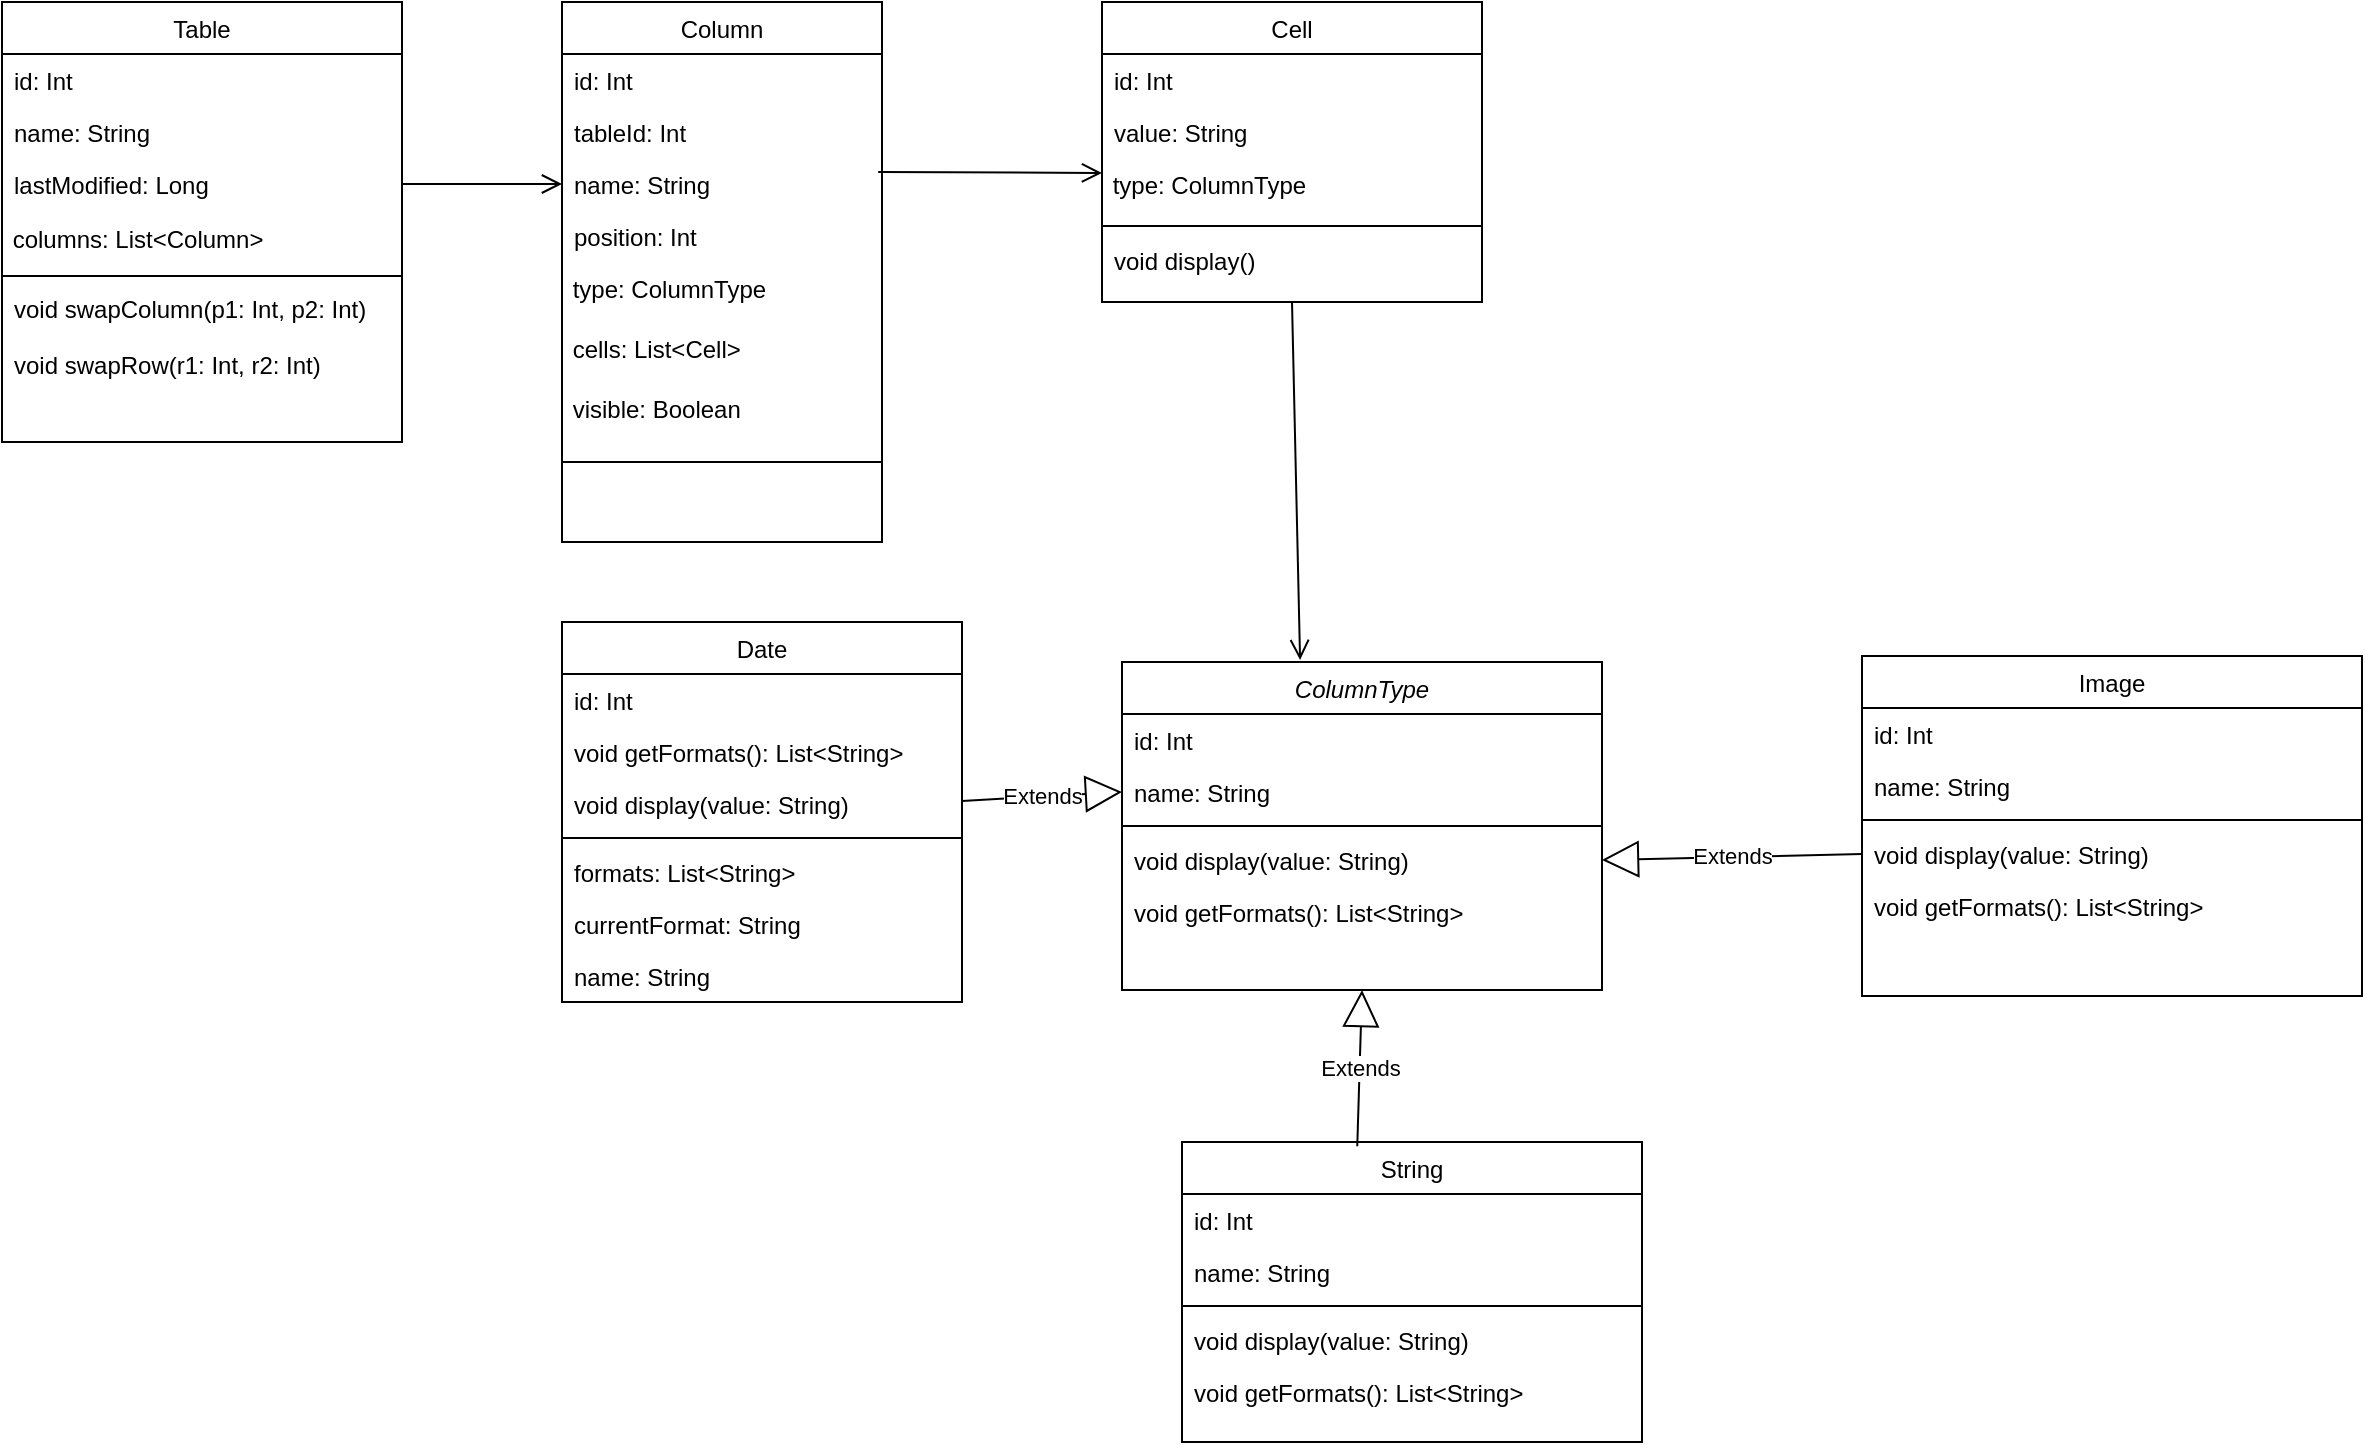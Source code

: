 <mxfile version="24.8.3">
  <diagram id="C5RBs43oDa-KdzZeNtuy" name="Page-1">
    <mxGraphModel dx="1434" dy="772" grid="1" gridSize="10" guides="1" tooltips="1" connect="1" arrows="1" fold="1" page="1" pageScale="1" pageWidth="827" pageHeight="1169" math="0" shadow="0">
      <root>
        <mxCell id="WIyWlLk6GJQsqaUBKTNV-0" />
        <mxCell id="WIyWlLk6GJQsqaUBKTNV-1" parent="WIyWlLk6GJQsqaUBKTNV-0" />
        <mxCell id="zkfFHV4jXpPFQw0GAbJ--0" value="Table" style="swimlane;fontStyle=0;align=center;verticalAlign=top;childLayout=stackLayout;horizontal=1;startSize=26;horizontalStack=0;resizeParent=1;resizeLast=0;collapsible=1;marginBottom=0;rounded=0;shadow=0;strokeWidth=1;" parent="WIyWlLk6GJQsqaUBKTNV-1" vertex="1">
          <mxGeometry x="10" y="40" width="200" height="220" as="geometry">
            <mxRectangle x="230" y="140" width="160" height="26" as="alternateBounds" />
          </mxGeometry>
        </mxCell>
        <mxCell id="zkfFHV4jXpPFQw0GAbJ--3" value="id: Int" style="text;align=left;verticalAlign=top;spacingLeft=4;spacingRight=4;overflow=hidden;rotatable=0;points=[[0,0.5],[1,0.5]];portConstraint=eastwest;rounded=0;shadow=0;html=0;" parent="zkfFHV4jXpPFQw0GAbJ--0" vertex="1">
          <mxGeometry y="26" width="200" height="26" as="geometry" />
        </mxCell>
        <mxCell id="zkfFHV4jXpPFQw0GAbJ--1" value="name: String" style="text;align=left;verticalAlign=top;spacingLeft=4;spacingRight=4;overflow=hidden;rotatable=0;points=[[0,0.5],[1,0.5]];portConstraint=eastwest;" parent="zkfFHV4jXpPFQw0GAbJ--0" vertex="1">
          <mxGeometry y="52" width="200" height="26" as="geometry" />
        </mxCell>
        <mxCell id="zkfFHV4jXpPFQw0GAbJ--2" value="lastModified: Long" style="text;align=left;verticalAlign=top;spacingLeft=4;spacingRight=4;overflow=hidden;rotatable=0;points=[[0,0.5],[1,0.5]];portConstraint=eastwest;rounded=0;shadow=0;html=0;" parent="zkfFHV4jXpPFQw0GAbJ--0" vertex="1">
          <mxGeometry y="78" width="200" height="26" as="geometry" />
        </mxCell>
        <mxCell id="m5RZ7wVdBZy62QuCNw8H-4" value="&amp;nbsp;columns: List&amp;lt;Column&amp;gt;" style="text;strokeColor=none;align=left;fillColor=none;html=1;verticalAlign=middle;whiteSpace=wrap;rounded=0;" vertex="1" parent="zkfFHV4jXpPFQw0GAbJ--0">
          <mxGeometry y="104" width="200" height="30" as="geometry" />
        </mxCell>
        <mxCell id="zkfFHV4jXpPFQw0GAbJ--4" value="" style="line;html=1;strokeWidth=1;align=left;verticalAlign=middle;spacingTop=-1;spacingLeft=3;spacingRight=3;rotatable=0;labelPosition=right;points=[];portConstraint=eastwest;" parent="zkfFHV4jXpPFQw0GAbJ--0" vertex="1">
          <mxGeometry y="134" width="200" height="6" as="geometry" />
        </mxCell>
        <mxCell id="m5RZ7wVdBZy62QuCNw8H-51" value="void swapColumn(p1: Int, p2: Int)" style="text;align=left;verticalAlign=top;spacingLeft=4;spacingRight=4;overflow=hidden;rotatable=0;points=[[0,0.5],[1,0.5]];portConstraint=eastwest;rounded=0;shadow=0;html=0;" vertex="1" parent="zkfFHV4jXpPFQw0GAbJ--0">
          <mxGeometry y="140" width="200" height="28" as="geometry" />
        </mxCell>
        <mxCell id="m5RZ7wVdBZy62QuCNw8H-52" value="void swapRow(r1: Int, r2: Int)" style="text;align=left;verticalAlign=top;spacingLeft=4;spacingRight=4;overflow=hidden;rotatable=0;points=[[0,0.5],[1,0.5]];portConstraint=eastwest;rounded=0;shadow=0;html=0;" vertex="1" parent="zkfFHV4jXpPFQw0GAbJ--0">
          <mxGeometry y="168" width="200" height="28" as="geometry" />
        </mxCell>
        <mxCell id="zkfFHV4jXpPFQw0GAbJ--6" value="Cell" style="swimlane;fontStyle=0;align=center;verticalAlign=top;childLayout=stackLayout;horizontal=1;startSize=26;horizontalStack=0;resizeParent=1;resizeLast=0;collapsible=1;marginBottom=0;rounded=0;shadow=0;strokeWidth=1;" parent="WIyWlLk6GJQsqaUBKTNV-1" vertex="1">
          <mxGeometry x="560" y="40" width="190" height="150" as="geometry">
            <mxRectangle x="130" y="380" width="160" height="26" as="alternateBounds" />
          </mxGeometry>
        </mxCell>
        <mxCell id="zkfFHV4jXpPFQw0GAbJ--7" value="id: Int" style="text;align=left;verticalAlign=top;spacingLeft=4;spacingRight=4;overflow=hidden;rotatable=0;points=[[0,0.5],[1,0.5]];portConstraint=eastwest;" parent="zkfFHV4jXpPFQw0GAbJ--6" vertex="1">
          <mxGeometry y="26" width="190" height="26" as="geometry" />
        </mxCell>
        <mxCell id="zkfFHV4jXpPFQw0GAbJ--8" value="value: String" style="text;align=left;verticalAlign=top;spacingLeft=4;spacingRight=4;overflow=hidden;rotatable=0;points=[[0,0.5],[1,0.5]];portConstraint=eastwest;rounded=0;shadow=0;html=0;" parent="zkfFHV4jXpPFQw0GAbJ--6" vertex="1">
          <mxGeometry y="52" width="190" height="26" as="geometry" />
        </mxCell>
        <mxCell id="m5RZ7wVdBZy62QuCNw8H-49" value="&amp;nbsp;type: ColumnType" style="text;strokeColor=none;align=left;fillColor=none;html=1;verticalAlign=top;whiteSpace=wrap;rounded=0;spacingRight=4;" vertex="1" parent="zkfFHV4jXpPFQw0GAbJ--6">
          <mxGeometry y="78" width="190" height="30" as="geometry" />
        </mxCell>
        <mxCell id="zkfFHV4jXpPFQw0GAbJ--9" value="" style="line;html=1;strokeWidth=1;align=left;verticalAlign=middle;spacingTop=-1;spacingLeft=3;spacingRight=3;rotatable=0;labelPosition=right;points=[];portConstraint=eastwest;" parent="zkfFHV4jXpPFQw0GAbJ--6" vertex="1">
          <mxGeometry y="108" width="190" height="8" as="geometry" />
        </mxCell>
        <mxCell id="m5RZ7wVdBZy62QuCNw8H-7" value="void display()" style="text;align=left;verticalAlign=top;spacingLeft=4;spacingRight=4;overflow=hidden;rotatable=0;points=[[0,0.5],[1,0.5]];portConstraint=eastwest;rounded=0;shadow=0;html=0;" vertex="1" parent="zkfFHV4jXpPFQw0GAbJ--6">
          <mxGeometry y="116" width="190" height="28" as="geometry" />
        </mxCell>
        <mxCell id="zkfFHV4jXpPFQw0GAbJ--17" value="Column" style="swimlane;fontStyle=0;align=center;verticalAlign=top;childLayout=stackLayout;horizontal=1;startSize=26;horizontalStack=0;resizeParent=1;resizeLast=0;collapsible=1;marginBottom=0;rounded=0;shadow=0;strokeWidth=1;" parent="WIyWlLk6GJQsqaUBKTNV-1" vertex="1">
          <mxGeometry x="290" y="40" width="160" height="270" as="geometry">
            <mxRectangle x="550" y="140" width="160" height="26" as="alternateBounds" />
          </mxGeometry>
        </mxCell>
        <mxCell id="zkfFHV4jXpPFQw0GAbJ--18" value="id: Int" style="text;align=left;verticalAlign=top;spacingLeft=4;spacingRight=4;overflow=hidden;rotatable=0;points=[[0,0.5],[1,0.5]];portConstraint=eastwest;" parent="zkfFHV4jXpPFQw0GAbJ--17" vertex="1">
          <mxGeometry y="26" width="160" height="26" as="geometry" />
        </mxCell>
        <mxCell id="zkfFHV4jXpPFQw0GAbJ--19" value="tableId: Int" style="text;align=left;verticalAlign=top;spacingLeft=4;spacingRight=4;overflow=hidden;rotatable=0;points=[[0,0.5],[1,0.5]];portConstraint=eastwest;rounded=0;shadow=0;html=0;" parent="zkfFHV4jXpPFQw0GAbJ--17" vertex="1">
          <mxGeometry y="52" width="160" height="26" as="geometry" />
        </mxCell>
        <mxCell id="zkfFHV4jXpPFQw0GAbJ--20" value="name: String" style="text;align=left;verticalAlign=top;spacingLeft=4;spacingRight=4;overflow=hidden;rotatable=0;points=[[0,0.5],[1,0.5]];portConstraint=eastwest;rounded=0;shadow=0;html=0;" parent="zkfFHV4jXpPFQw0GAbJ--17" vertex="1">
          <mxGeometry y="78" width="160" height="26" as="geometry" />
        </mxCell>
        <mxCell id="zkfFHV4jXpPFQw0GAbJ--21" value="position: Int" style="text;align=left;verticalAlign=top;spacingLeft=4;spacingRight=4;overflow=hidden;rotatable=0;points=[[0,0.5],[1,0.5]];portConstraint=eastwest;rounded=0;shadow=0;html=0;" parent="zkfFHV4jXpPFQw0GAbJ--17" vertex="1">
          <mxGeometry y="104" width="160" height="26" as="geometry" />
        </mxCell>
        <mxCell id="m5RZ7wVdBZy62QuCNw8H-2" value="&amp;nbsp;type: ColumnType" style="text;strokeColor=none;align=left;fillColor=none;html=1;verticalAlign=top;whiteSpace=wrap;rounded=0;spacingRight=4;" vertex="1" parent="zkfFHV4jXpPFQw0GAbJ--17">
          <mxGeometry y="130" width="160" height="30" as="geometry" />
        </mxCell>
        <mxCell id="m5RZ7wVdBZy62QuCNw8H-6" value="&amp;nbsp;cells: List&amp;lt;Cell&amp;gt;" style="text;strokeColor=none;align=left;fillColor=none;html=1;verticalAlign=top;whiteSpace=wrap;rounded=0;spacingRight=4;" vertex="1" parent="zkfFHV4jXpPFQw0GAbJ--17">
          <mxGeometry y="160" width="160" height="30" as="geometry" />
        </mxCell>
        <mxCell id="m5RZ7wVdBZy62QuCNw8H-44" value="&amp;nbsp;visible: Boolean" style="text;strokeColor=none;align=left;fillColor=none;html=1;verticalAlign=top;whiteSpace=wrap;rounded=0;spacingRight=4;" vertex="1" parent="zkfFHV4jXpPFQw0GAbJ--17">
          <mxGeometry y="190" width="160" height="30" as="geometry" />
        </mxCell>
        <mxCell id="zkfFHV4jXpPFQw0GAbJ--23" value="" style="line;html=1;strokeWidth=1;align=left;verticalAlign=middle;spacingTop=-1;spacingLeft=3;spacingRight=3;rotatable=0;labelPosition=right;points=[];portConstraint=eastwest;" parent="zkfFHV4jXpPFQw0GAbJ--17" vertex="1">
          <mxGeometry y="220" width="160" height="20" as="geometry" />
        </mxCell>
        <mxCell id="m5RZ7wVdBZy62QuCNw8H-8" value="ColumnType" style="swimlane;fontStyle=2;align=center;verticalAlign=top;childLayout=stackLayout;horizontal=1;startSize=26;horizontalStack=0;resizeParent=1;resizeLast=0;collapsible=1;marginBottom=0;rounded=0;shadow=0;strokeWidth=1;" vertex="1" parent="WIyWlLk6GJQsqaUBKTNV-1">
          <mxGeometry x="570" y="370" width="240" height="164" as="geometry">
            <mxRectangle x="130" y="380" width="160" height="26" as="alternateBounds" />
          </mxGeometry>
        </mxCell>
        <mxCell id="m5RZ7wVdBZy62QuCNw8H-9" value="id: Int" style="text;align=left;verticalAlign=top;spacingLeft=4;spacingRight=4;overflow=hidden;rotatable=0;points=[[0,0.5],[1,0.5]];portConstraint=eastwest;" vertex="1" parent="m5RZ7wVdBZy62QuCNw8H-8">
          <mxGeometry y="26" width="240" height="26" as="geometry" />
        </mxCell>
        <mxCell id="m5RZ7wVdBZy62QuCNw8H-10" value="name: String" style="text;align=left;verticalAlign=top;spacingLeft=4;spacingRight=4;overflow=hidden;rotatable=0;points=[[0,0.5],[1,0.5]];portConstraint=eastwest;rounded=0;shadow=0;html=0;" vertex="1" parent="m5RZ7wVdBZy62QuCNw8H-8">
          <mxGeometry y="52" width="240" height="26" as="geometry" />
        </mxCell>
        <mxCell id="m5RZ7wVdBZy62QuCNw8H-11" value="" style="line;html=1;strokeWidth=1;align=left;verticalAlign=middle;spacingTop=-1;spacingLeft=3;spacingRight=3;rotatable=0;labelPosition=right;points=[];portConstraint=eastwest;" vertex="1" parent="m5RZ7wVdBZy62QuCNw8H-8">
          <mxGeometry y="78" width="240" height="8" as="geometry" />
        </mxCell>
        <mxCell id="m5RZ7wVdBZy62QuCNw8H-12" value="void display(value: String)" style="text;align=left;verticalAlign=top;spacingLeft=4;spacingRight=4;overflow=hidden;rotatable=0;points=[[0,0.5],[1,0.5]];portConstraint=eastwest;rounded=0;shadow=0;html=0;" vertex="1" parent="m5RZ7wVdBZy62QuCNw8H-8">
          <mxGeometry y="86" width="240" height="26" as="geometry" />
        </mxCell>
        <mxCell id="m5RZ7wVdBZy62QuCNw8H-45" value="void getFormats(): List&lt;String&gt;" style="text;align=left;verticalAlign=top;spacingLeft=4;spacingRight=4;overflow=hidden;rotatable=0;points=[[0,0.5],[1,0.5]];portConstraint=eastwest;rounded=0;shadow=0;html=0;" vertex="1" parent="m5RZ7wVdBZy62QuCNw8H-8">
          <mxGeometry y="112" width="240" height="26" as="geometry" />
        </mxCell>
        <mxCell id="m5RZ7wVdBZy62QuCNw8H-16" value="Date" style="swimlane;fontStyle=0;align=center;verticalAlign=top;childLayout=stackLayout;horizontal=1;startSize=26;horizontalStack=0;resizeParent=1;resizeLast=0;collapsible=1;marginBottom=0;rounded=0;shadow=0;strokeWidth=1;" vertex="1" parent="WIyWlLk6GJQsqaUBKTNV-1">
          <mxGeometry x="290" y="350" width="200" height="190" as="geometry">
            <mxRectangle x="130" y="380" width="160" height="26" as="alternateBounds" />
          </mxGeometry>
        </mxCell>
        <mxCell id="m5RZ7wVdBZy62QuCNw8H-17" value="id: Int" style="text;align=left;verticalAlign=top;spacingLeft=4;spacingRight=4;overflow=hidden;rotatable=0;points=[[0,0.5],[1,0.5]];portConstraint=eastwest;" vertex="1" parent="m5RZ7wVdBZy62QuCNw8H-16">
          <mxGeometry y="26" width="200" height="26" as="geometry" />
        </mxCell>
        <mxCell id="m5RZ7wVdBZy62QuCNw8H-46" value="void getFormats(): List&lt;String&gt;" style="text;align=left;verticalAlign=top;spacingLeft=4;spacingRight=4;overflow=hidden;rotatable=0;points=[[0,0.5],[1,0.5]];portConstraint=eastwest;rounded=0;shadow=0;html=0;" vertex="1" parent="m5RZ7wVdBZy62QuCNw8H-16">
          <mxGeometry y="52" width="200" height="26" as="geometry" />
        </mxCell>
        <mxCell id="m5RZ7wVdBZy62QuCNw8H-21" value="void display(value: String)" style="text;align=left;verticalAlign=top;spacingLeft=4;spacingRight=4;overflow=hidden;rotatable=0;points=[[0,0.5],[1,0.5]];portConstraint=eastwest;rounded=0;shadow=0;html=0;" vertex="1" parent="m5RZ7wVdBZy62QuCNw8H-16">
          <mxGeometry y="78" width="200" height="26" as="geometry" />
        </mxCell>
        <mxCell id="m5RZ7wVdBZy62QuCNw8H-20" value="" style="line;html=1;strokeWidth=1;align=left;verticalAlign=middle;spacingTop=-1;spacingLeft=3;spacingRight=3;rotatable=0;labelPosition=right;points=[];portConstraint=eastwest;" vertex="1" parent="m5RZ7wVdBZy62QuCNw8H-16">
          <mxGeometry y="104" width="200" height="8" as="geometry" />
        </mxCell>
        <mxCell id="m5RZ7wVdBZy62QuCNw8H-50" value="formats: List&lt;String&gt;" style="text;align=left;verticalAlign=top;spacingLeft=4;spacingRight=4;overflow=hidden;rotatable=0;points=[[0,0.5],[1,0.5]];portConstraint=eastwest;rounded=0;shadow=0;html=0;" vertex="1" parent="m5RZ7wVdBZy62QuCNw8H-16">
          <mxGeometry y="112" width="200" height="26" as="geometry" />
        </mxCell>
        <mxCell id="m5RZ7wVdBZy62QuCNw8H-19" value="currentFormat: String" style="text;align=left;verticalAlign=top;spacingLeft=4;spacingRight=4;overflow=hidden;rotatable=0;points=[[0,0.5],[1,0.5]];portConstraint=eastwest;rounded=0;shadow=0;html=0;" vertex="1" parent="m5RZ7wVdBZy62QuCNw8H-16">
          <mxGeometry y="138" width="200" height="26" as="geometry" />
        </mxCell>
        <mxCell id="m5RZ7wVdBZy62QuCNw8H-18" value="name: String" style="text;align=left;verticalAlign=top;spacingLeft=4;spacingRight=4;overflow=hidden;rotatable=0;points=[[0,0.5],[1,0.5]];portConstraint=eastwest;rounded=0;shadow=0;html=0;" vertex="1" parent="m5RZ7wVdBZy62QuCNw8H-16">
          <mxGeometry y="164" width="200" height="26" as="geometry" />
        </mxCell>
        <mxCell id="m5RZ7wVdBZy62QuCNw8H-22" value="Extends" style="endArrow=block;endSize=16;endFill=0;html=1;rounded=0;entryX=0;entryY=0.5;entryDx=0;entryDy=0;" edge="1" parent="WIyWlLk6GJQsqaUBKTNV-1" source="m5RZ7wVdBZy62QuCNw8H-16" target="m5RZ7wVdBZy62QuCNw8H-10">
          <mxGeometry width="160" relative="1" as="geometry">
            <mxPoint x="680" y="306.647" as="sourcePoint" />
            <mxPoint x="1020" y="400" as="targetPoint" />
          </mxGeometry>
        </mxCell>
        <mxCell id="m5RZ7wVdBZy62QuCNw8H-23" value="String" style="swimlane;fontStyle=0;align=center;verticalAlign=top;childLayout=stackLayout;horizontal=1;startSize=26;horizontalStack=0;resizeParent=1;resizeLast=0;collapsible=1;marginBottom=0;rounded=0;shadow=0;strokeWidth=1;" vertex="1" parent="WIyWlLk6GJQsqaUBKTNV-1">
          <mxGeometry x="600" y="610" width="230" height="150" as="geometry">
            <mxRectangle x="130" y="380" width="160" height="26" as="alternateBounds" />
          </mxGeometry>
        </mxCell>
        <mxCell id="m5RZ7wVdBZy62QuCNw8H-24" value="id: Int" style="text;align=left;verticalAlign=top;spacingLeft=4;spacingRight=4;overflow=hidden;rotatable=0;points=[[0,0.5],[1,0.5]];portConstraint=eastwest;" vertex="1" parent="m5RZ7wVdBZy62QuCNw8H-23">
          <mxGeometry y="26" width="230" height="26" as="geometry" />
        </mxCell>
        <mxCell id="m5RZ7wVdBZy62QuCNw8H-25" value="name: String" style="text;align=left;verticalAlign=top;spacingLeft=4;spacingRight=4;overflow=hidden;rotatable=0;points=[[0,0.5],[1,0.5]];portConstraint=eastwest;rounded=0;shadow=0;html=0;" vertex="1" parent="m5RZ7wVdBZy62QuCNw8H-23">
          <mxGeometry y="52" width="230" height="26" as="geometry" />
        </mxCell>
        <mxCell id="m5RZ7wVdBZy62QuCNw8H-27" value="" style="line;html=1;strokeWidth=1;align=left;verticalAlign=middle;spacingTop=-1;spacingLeft=3;spacingRight=3;rotatable=0;labelPosition=right;points=[];portConstraint=eastwest;" vertex="1" parent="m5RZ7wVdBZy62QuCNw8H-23">
          <mxGeometry y="78" width="230" height="8" as="geometry" />
        </mxCell>
        <mxCell id="m5RZ7wVdBZy62QuCNw8H-28" value="void display(value: String)" style="text;align=left;verticalAlign=top;spacingLeft=4;spacingRight=4;overflow=hidden;rotatable=0;points=[[0,0.5],[1,0.5]];portConstraint=eastwest;rounded=0;shadow=0;html=0;" vertex="1" parent="m5RZ7wVdBZy62QuCNw8H-23">
          <mxGeometry y="86" width="230" height="26" as="geometry" />
        </mxCell>
        <mxCell id="m5RZ7wVdBZy62QuCNw8H-48" value="void getFormats(): List&lt;String&gt;" style="text;align=left;verticalAlign=top;spacingLeft=4;spacingRight=4;overflow=hidden;rotatable=0;points=[[0,0.5],[1,0.5]];portConstraint=eastwest;rounded=0;shadow=0;html=0;" vertex="1" parent="m5RZ7wVdBZy62QuCNw8H-23">
          <mxGeometry y="112" width="230" height="26" as="geometry" />
        </mxCell>
        <mxCell id="m5RZ7wVdBZy62QuCNw8H-29" value="Extends" style="endArrow=block;endSize=16;endFill=0;html=1;rounded=0;exitX=0.381;exitY=0.014;exitDx=0;exitDy=0;exitPerimeter=0;entryX=0.5;entryY=1;entryDx=0;entryDy=0;" edge="1" parent="WIyWlLk6GJQsqaUBKTNV-1" source="m5RZ7wVdBZy62QuCNw8H-23" target="m5RZ7wVdBZy62QuCNw8H-8">
          <mxGeometry width="160" relative="1" as="geometry">
            <mxPoint x="770" y="360" as="sourcePoint" />
            <mxPoint x="930" y="360" as="targetPoint" />
          </mxGeometry>
        </mxCell>
        <mxCell id="m5RZ7wVdBZy62QuCNw8H-30" value="Image" style="swimlane;fontStyle=0;align=center;verticalAlign=top;childLayout=stackLayout;horizontal=1;startSize=26;horizontalStack=0;resizeParent=1;resizeLast=0;collapsible=1;marginBottom=0;rounded=0;shadow=0;strokeWidth=1;" vertex="1" parent="WIyWlLk6GJQsqaUBKTNV-1">
          <mxGeometry x="940" y="367" width="250" height="170" as="geometry">
            <mxRectangle x="130" y="380" width="160" height="26" as="alternateBounds" />
          </mxGeometry>
        </mxCell>
        <mxCell id="m5RZ7wVdBZy62QuCNw8H-31" value="id: Int" style="text;align=left;verticalAlign=top;spacingLeft=4;spacingRight=4;overflow=hidden;rotatable=0;points=[[0,0.5],[1,0.5]];portConstraint=eastwest;" vertex="1" parent="m5RZ7wVdBZy62QuCNw8H-30">
          <mxGeometry y="26" width="250" height="26" as="geometry" />
        </mxCell>
        <mxCell id="m5RZ7wVdBZy62QuCNw8H-32" value="name: String" style="text;align=left;verticalAlign=top;spacingLeft=4;spacingRight=4;overflow=hidden;rotatable=0;points=[[0,0.5],[1,0.5]];portConstraint=eastwest;rounded=0;shadow=0;html=0;" vertex="1" parent="m5RZ7wVdBZy62QuCNw8H-30">
          <mxGeometry y="52" width="250" height="26" as="geometry" />
        </mxCell>
        <mxCell id="m5RZ7wVdBZy62QuCNw8H-34" value="" style="line;html=1;strokeWidth=1;align=left;verticalAlign=middle;spacingTop=-1;spacingLeft=3;spacingRight=3;rotatable=0;labelPosition=right;points=[];portConstraint=eastwest;" vertex="1" parent="m5RZ7wVdBZy62QuCNw8H-30">
          <mxGeometry y="78" width="250" height="8" as="geometry" />
        </mxCell>
        <mxCell id="m5RZ7wVdBZy62QuCNw8H-35" value="void display(value: String)" style="text;align=left;verticalAlign=top;spacingLeft=4;spacingRight=4;overflow=hidden;rotatable=0;points=[[0,0.5],[1,0.5]];portConstraint=eastwest;rounded=0;shadow=0;html=0;" vertex="1" parent="m5RZ7wVdBZy62QuCNw8H-30">
          <mxGeometry y="86" width="250" height="26" as="geometry" />
        </mxCell>
        <mxCell id="m5RZ7wVdBZy62QuCNw8H-47" value="void getFormats(): List&lt;String&gt;" style="text;align=left;verticalAlign=top;spacingLeft=4;spacingRight=4;overflow=hidden;rotatable=0;points=[[0,0.5],[1,0.5]];portConstraint=eastwest;rounded=0;shadow=0;html=0;" vertex="1" parent="m5RZ7wVdBZy62QuCNw8H-30">
          <mxGeometry y="112" width="250" height="26" as="geometry" />
        </mxCell>
        <mxCell id="m5RZ7wVdBZy62QuCNw8H-36" value="Extends" style="endArrow=block;endSize=16;endFill=0;html=1;rounded=0;entryX=1;entryY=0.5;entryDx=0;entryDy=0;exitX=0;exitY=0.5;exitDx=0;exitDy=0;" edge="1" parent="WIyWlLk6GJQsqaUBKTNV-1" source="m5RZ7wVdBZy62QuCNw8H-35" target="m5RZ7wVdBZy62QuCNw8H-12">
          <mxGeometry width="160" relative="1" as="geometry">
            <mxPoint x="800" y="250" as="sourcePoint" />
            <mxPoint x="960" y="250" as="targetPoint" />
          </mxGeometry>
        </mxCell>
        <mxCell id="m5RZ7wVdBZy62QuCNw8H-57" value="" style="endArrow=open;startArrow=none;endFill=0;startFill=0;endSize=8;html=1;verticalAlign=bottom;labelBackgroundColor=none;strokeWidth=1;rounded=0;entryX=0;entryY=0.5;entryDx=0;entryDy=0;exitX=1;exitY=0.5;exitDx=0;exitDy=0;" edge="1" parent="WIyWlLk6GJQsqaUBKTNV-1" source="zkfFHV4jXpPFQw0GAbJ--2" target="zkfFHV4jXpPFQw0GAbJ--20">
          <mxGeometry width="160" relative="1" as="geometry">
            <mxPoint x="110" y="67" as="sourcePoint" />
            <mxPoint x="-130" y="177" as="targetPoint" />
          </mxGeometry>
        </mxCell>
        <mxCell id="m5RZ7wVdBZy62QuCNw8H-55" value="" style="endArrow=open;startArrow=none;endFill=0;startFill=0;endSize=8;html=1;verticalAlign=bottom;labelBackgroundColor=none;strokeWidth=1;rounded=0;entryX=0;entryY=0.25;entryDx=0;entryDy=0;exitX=0.988;exitY=0.269;exitDx=0;exitDy=0;exitPerimeter=0;" edge="1" parent="WIyWlLk6GJQsqaUBKTNV-1" source="zkfFHV4jXpPFQw0GAbJ--20" target="m5RZ7wVdBZy62QuCNw8H-49">
          <mxGeometry width="160" relative="1" as="geometry">
            <mxPoint x="250" y="360" as="sourcePoint" />
            <mxPoint x="390" y="360" as="targetPoint" />
          </mxGeometry>
        </mxCell>
        <mxCell id="m5RZ7wVdBZy62QuCNw8H-58" value="" style="endArrow=open;startArrow=none;endFill=0;startFill=0;endSize=8;html=1;verticalAlign=bottom;labelBackgroundColor=none;strokeWidth=1;rounded=0;exitX=0.5;exitY=1;exitDx=0;exitDy=0;entryX=0.371;entryY=-0.006;entryDx=0;entryDy=0;entryPerimeter=0;" edge="1" parent="WIyWlLk6GJQsqaUBKTNV-1" source="zkfFHV4jXpPFQw0GAbJ--6" target="m5RZ7wVdBZy62QuCNw8H-8">
          <mxGeometry width="160" relative="1" as="geometry">
            <mxPoint x="480" y="300" as="sourcePoint" />
            <mxPoint x="640" y="300" as="targetPoint" />
          </mxGeometry>
        </mxCell>
      </root>
    </mxGraphModel>
  </diagram>
</mxfile>
